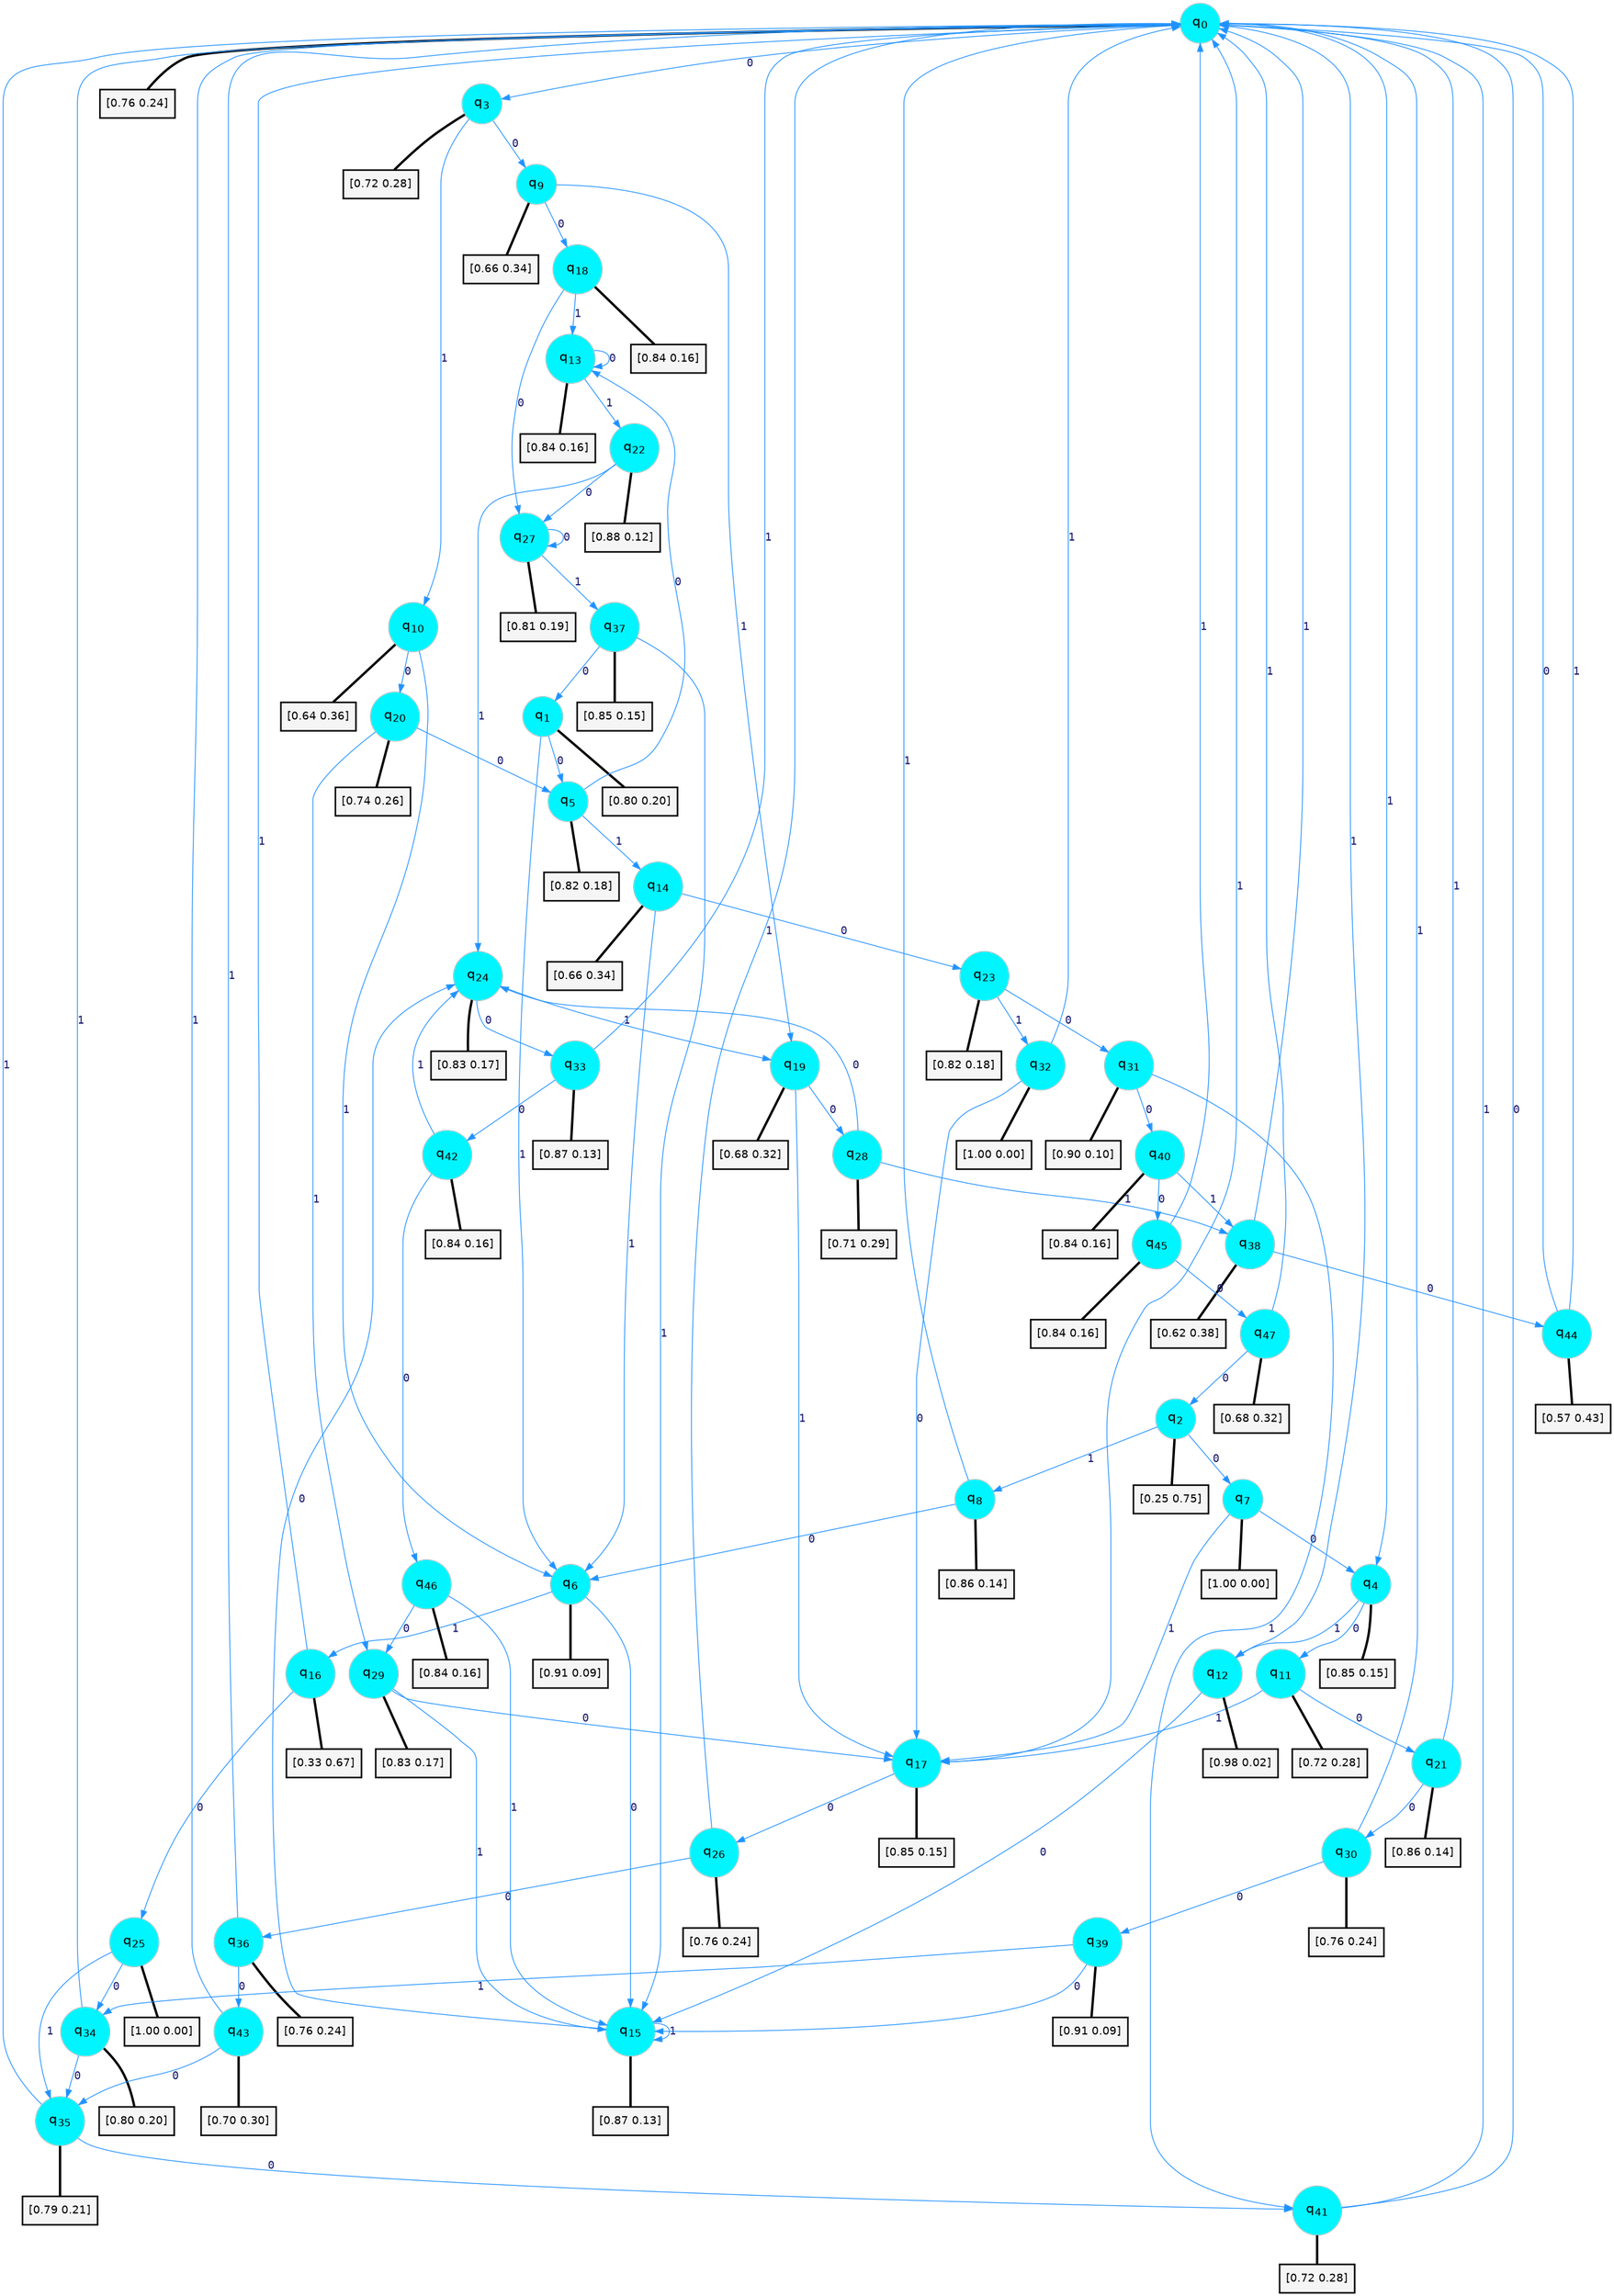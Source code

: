 digraph G {
graph [
bgcolor=transparent, dpi=300, rankdir=TD, size="40,25"];
node [
color=gray, fillcolor=turquoise1, fontcolor=black, fontname=Helvetica, fontsize=16, fontweight=bold, shape=circle, style=filled];
edge [
arrowsize=1, color=dodgerblue1, fontcolor=midnightblue, fontname=courier, fontweight=bold, penwidth=1, style=solid, weight=20];
0[label=<q<SUB>0</SUB>>];
1[label=<q<SUB>1</SUB>>];
2[label=<q<SUB>2</SUB>>];
3[label=<q<SUB>3</SUB>>];
4[label=<q<SUB>4</SUB>>];
5[label=<q<SUB>5</SUB>>];
6[label=<q<SUB>6</SUB>>];
7[label=<q<SUB>7</SUB>>];
8[label=<q<SUB>8</SUB>>];
9[label=<q<SUB>9</SUB>>];
10[label=<q<SUB>10</SUB>>];
11[label=<q<SUB>11</SUB>>];
12[label=<q<SUB>12</SUB>>];
13[label=<q<SUB>13</SUB>>];
14[label=<q<SUB>14</SUB>>];
15[label=<q<SUB>15</SUB>>];
16[label=<q<SUB>16</SUB>>];
17[label=<q<SUB>17</SUB>>];
18[label=<q<SUB>18</SUB>>];
19[label=<q<SUB>19</SUB>>];
20[label=<q<SUB>20</SUB>>];
21[label=<q<SUB>21</SUB>>];
22[label=<q<SUB>22</SUB>>];
23[label=<q<SUB>23</SUB>>];
24[label=<q<SUB>24</SUB>>];
25[label=<q<SUB>25</SUB>>];
26[label=<q<SUB>26</SUB>>];
27[label=<q<SUB>27</SUB>>];
28[label=<q<SUB>28</SUB>>];
29[label=<q<SUB>29</SUB>>];
30[label=<q<SUB>30</SUB>>];
31[label=<q<SUB>31</SUB>>];
32[label=<q<SUB>32</SUB>>];
33[label=<q<SUB>33</SUB>>];
34[label=<q<SUB>34</SUB>>];
35[label=<q<SUB>35</SUB>>];
36[label=<q<SUB>36</SUB>>];
37[label=<q<SUB>37</SUB>>];
38[label=<q<SUB>38</SUB>>];
39[label=<q<SUB>39</SUB>>];
40[label=<q<SUB>40</SUB>>];
41[label=<q<SUB>41</SUB>>];
42[label=<q<SUB>42</SUB>>];
43[label=<q<SUB>43</SUB>>];
44[label=<q<SUB>44</SUB>>];
45[label=<q<SUB>45</SUB>>];
46[label=<q<SUB>46</SUB>>];
47[label=<q<SUB>47</SUB>>];
48[label="[0.76 0.24]", shape=box,fontcolor=black, fontname=Helvetica, fontsize=14, penwidth=2, fillcolor=whitesmoke,color=black];
49[label="[0.80 0.20]", shape=box,fontcolor=black, fontname=Helvetica, fontsize=14, penwidth=2, fillcolor=whitesmoke,color=black];
50[label="[0.25 0.75]", shape=box,fontcolor=black, fontname=Helvetica, fontsize=14, penwidth=2, fillcolor=whitesmoke,color=black];
51[label="[0.72 0.28]", shape=box,fontcolor=black, fontname=Helvetica, fontsize=14, penwidth=2, fillcolor=whitesmoke,color=black];
52[label="[0.85 0.15]", shape=box,fontcolor=black, fontname=Helvetica, fontsize=14, penwidth=2, fillcolor=whitesmoke,color=black];
53[label="[0.82 0.18]", shape=box,fontcolor=black, fontname=Helvetica, fontsize=14, penwidth=2, fillcolor=whitesmoke,color=black];
54[label="[0.91 0.09]", shape=box,fontcolor=black, fontname=Helvetica, fontsize=14, penwidth=2, fillcolor=whitesmoke,color=black];
55[label="[1.00 0.00]", shape=box,fontcolor=black, fontname=Helvetica, fontsize=14, penwidth=2, fillcolor=whitesmoke,color=black];
56[label="[0.86 0.14]", shape=box,fontcolor=black, fontname=Helvetica, fontsize=14, penwidth=2, fillcolor=whitesmoke,color=black];
57[label="[0.66 0.34]", shape=box,fontcolor=black, fontname=Helvetica, fontsize=14, penwidth=2, fillcolor=whitesmoke,color=black];
58[label="[0.64 0.36]", shape=box,fontcolor=black, fontname=Helvetica, fontsize=14, penwidth=2, fillcolor=whitesmoke,color=black];
59[label="[0.72 0.28]", shape=box,fontcolor=black, fontname=Helvetica, fontsize=14, penwidth=2, fillcolor=whitesmoke,color=black];
60[label="[0.98 0.02]", shape=box,fontcolor=black, fontname=Helvetica, fontsize=14, penwidth=2, fillcolor=whitesmoke,color=black];
61[label="[0.84 0.16]", shape=box,fontcolor=black, fontname=Helvetica, fontsize=14, penwidth=2, fillcolor=whitesmoke,color=black];
62[label="[0.66 0.34]", shape=box,fontcolor=black, fontname=Helvetica, fontsize=14, penwidth=2, fillcolor=whitesmoke,color=black];
63[label="[0.87 0.13]", shape=box,fontcolor=black, fontname=Helvetica, fontsize=14, penwidth=2, fillcolor=whitesmoke,color=black];
64[label="[0.33 0.67]", shape=box,fontcolor=black, fontname=Helvetica, fontsize=14, penwidth=2, fillcolor=whitesmoke,color=black];
65[label="[0.85 0.15]", shape=box,fontcolor=black, fontname=Helvetica, fontsize=14, penwidth=2, fillcolor=whitesmoke,color=black];
66[label="[0.84 0.16]", shape=box,fontcolor=black, fontname=Helvetica, fontsize=14, penwidth=2, fillcolor=whitesmoke,color=black];
67[label="[0.68 0.32]", shape=box,fontcolor=black, fontname=Helvetica, fontsize=14, penwidth=2, fillcolor=whitesmoke,color=black];
68[label="[0.74 0.26]", shape=box,fontcolor=black, fontname=Helvetica, fontsize=14, penwidth=2, fillcolor=whitesmoke,color=black];
69[label="[0.86 0.14]", shape=box,fontcolor=black, fontname=Helvetica, fontsize=14, penwidth=2, fillcolor=whitesmoke,color=black];
70[label="[0.88 0.12]", shape=box,fontcolor=black, fontname=Helvetica, fontsize=14, penwidth=2, fillcolor=whitesmoke,color=black];
71[label="[0.82 0.18]", shape=box,fontcolor=black, fontname=Helvetica, fontsize=14, penwidth=2, fillcolor=whitesmoke,color=black];
72[label="[0.83 0.17]", shape=box,fontcolor=black, fontname=Helvetica, fontsize=14, penwidth=2, fillcolor=whitesmoke,color=black];
73[label="[1.00 0.00]", shape=box,fontcolor=black, fontname=Helvetica, fontsize=14, penwidth=2, fillcolor=whitesmoke,color=black];
74[label="[0.76 0.24]", shape=box,fontcolor=black, fontname=Helvetica, fontsize=14, penwidth=2, fillcolor=whitesmoke,color=black];
75[label="[0.81 0.19]", shape=box,fontcolor=black, fontname=Helvetica, fontsize=14, penwidth=2, fillcolor=whitesmoke,color=black];
76[label="[0.71 0.29]", shape=box,fontcolor=black, fontname=Helvetica, fontsize=14, penwidth=2, fillcolor=whitesmoke,color=black];
77[label="[0.83 0.17]", shape=box,fontcolor=black, fontname=Helvetica, fontsize=14, penwidth=2, fillcolor=whitesmoke,color=black];
78[label="[0.76 0.24]", shape=box,fontcolor=black, fontname=Helvetica, fontsize=14, penwidth=2, fillcolor=whitesmoke,color=black];
79[label="[0.90 0.10]", shape=box,fontcolor=black, fontname=Helvetica, fontsize=14, penwidth=2, fillcolor=whitesmoke,color=black];
80[label="[1.00 0.00]", shape=box,fontcolor=black, fontname=Helvetica, fontsize=14, penwidth=2, fillcolor=whitesmoke,color=black];
81[label="[0.87 0.13]", shape=box,fontcolor=black, fontname=Helvetica, fontsize=14, penwidth=2, fillcolor=whitesmoke,color=black];
82[label="[0.80 0.20]", shape=box,fontcolor=black, fontname=Helvetica, fontsize=14, penwidth=2, fillcolor=whitesmoke,color=black];
83[label="[0.79 0.21]", shape=box,fontcolor=black, fontname=Helvetica, fontsize=14, penwidth=2, fillcolor=whitesmoke,color=black];
84[label="[0.76 0.24]", shape=box,fontcolor=black, fontname=Helvetica, fontsize=14, penwidth=2, fillcolor=whitesmoke,color=black];
85[label="[0.85 0.15]", shape=box,fontcolor=black, fontname=Helvetica, fontsize=14, penwidth=2, fillcolor=whitesmoke,color=black];
86[label="[0.62 0.38]", shape=box,fontcolor=black, fontname=Helvetica, fontsize=14, penwidth=2, fillcolor=whitesmoke,color=black];
87[label="[0.91 0.09]", shape=box,fontcolor=black, fontname=Helvetica, fontsize=14, penwidth=2, fillcolor=whitesmoke,color=black];
88[label="[0.84 0.16]", shape=box,fontcolor=black, fontname=Helvetica, fontsize=14, penwidth=2, fillcolor=whitesmoke,color=black];
89[label="[0.72 0.28]", shape=box,fontcolor=black, fontname=Helvetica, fontsize=14, penwidth=2, fillcolor=whitesmoke,color=black];
90[label="[0.84 0.16]", shape=box,fontcolor=black, fontname=Helvetica, fontsize=14, penwidth=2, fillcolor=whitesmoke,color=black];
91[label="[0.70 0.30]", shape=box,fontcolor=black, fontname=Helvetica, fontsize=14, penwidth=2, fillcolor=whitesmoke,color=black];
92[label="[0.57 0.43]", shape=box,fontcolor=black, fontname=Helvetica, fontsize=14, penwidth=2, fillcolor=whitesmoke,color=black];
93[label="[0.84 0.16]", shape=box,fontcolor=black, fontname=Helvetica, fontsize=14, penwidth=2, fillcolor=whitesmoke,color=black];
94[label="[0.84 0.16]", shape=box,fontcolor=black, fontname=Helvetica, fontsize=14, penwidth=2, fillcolor=whitesmoke,color=black];
95[label="[0.68 0.32]", shape=box,fontcolor=black, fontname=Helvetica, fontsize=14, penwidth=2, fillcolor=whitesmoke,color=black];
0->3 [label=0];
0->4 [label=1];
0->48 [arrowhead=none, penwidth=3,color=black];
1->5 [label=0];
1->6 [label=1];
1->49 [arrowhead=none, penwidth=3,color=black];
2->7 [label=0];
2->8 [label=1];
2->50 [arrowhead=none, penwidth=3,color=black];
3->9 [label=0];
3->10 [label=1];
3->51 [arrowhead=none, penwidth=3,color=black];
4->11 [label=0];
4->12 [label=1];
4->52 [arrowhead=none, penwidth=3,color=black];
5->13 [label=0];
5->14 [label=1];
5->53 [arrowhead=none, penwidth=3,color=black];
6->15 [label=0];
6->16 [label=1];
6->54 [arrowhead=none, penwidth=3,color=black];
7->4 [label=0];
7->17 [label=1];
7->55 [arrowhead=none, penwidth=3,color=black];
8->6 [label=0];
8->0 [label=1];
8->56 [arrowhead=none, penwidth=3,color=black];
9->18 [label=0];
9->19 [label=1];
9->57 [arrowhead=none, penwidth=3,color=black];
10->20 [label=0];
10->6 [label=1];
10->58 [arrowhead=none, penwidth=3,color=black];
11->21 [label=0];
11->17 [label=1];
11->59 [arrowhead=none, penwidth=3,color=black];
12->15 [label=0];
12->0 [label=1];
12->60 [arrowhead=none, penwidth=3,color=black];
13->13 [label=0];
13->22 [label=1];
13->61 [arrowhead=none, penwidth=3,color=black];
14->23 [label=0];
14->6 [label=1];
14->62 [arrowhead=none, penwidth=3,color=black];
15->24 [label=0];
15->15 [label=1];
15->63 [arrowhead=none, penwidth=3,color=black];
16->25 [label=0];
16->0 [label=1];
16->64 [arrowhead=none, penwidth=3,color=black];
17->26 [label=0];
17->0 [label=1];
17->65 [arrowhead=none, penwidth=3,color=black];
18->27 [label=0];
18->13 [label=1];
18->66 [arrowhead=none, penwidth=3,color=black];
19->28 [label=0];
19->17 [label=1];
19->67 [arrowhead=none, penwidth=3,color=black];
20->5 [label=0];
20->29 [label=1];
20->68 [arrowhead=none, penwidth=3,color=black];
21->30 [label=0];
21->0 [label=1];
21->69 [arrowhead=none, penwidth=3,color=black];
22->27 [label=0];
22->24 [label=1];
22->70 [arrowhead=none, penwidth=3,color=black];
23->31 [label=0];
23->32 [label=1];
23->71 [arrowhead=none, penwidth=3,color=black];
24->33 [label=0];
24->19 [label=1];
24->72 [arrowhead=none, penwidth=3,color=black];
25->34 [label=0];
25->35 [label=1];
25->73 [arrowhead=none, penwidth=3,color=black];
26->36 [label=0];
26->0 [label=1];
26->74 [arrowhead=none, penwidth=3,color=black];
27->27 [label=0];
27->37 [label=1];
27->75 [arrowhead=none, penwidth=3,color=black];
28->24 [label=0];
28->38 [label=1];
28->76 [arrowhead=none, penwidth=3,color=black];
29->17 [label=0];
29->15 [label=1];
29->77 [arrowhead=none, penwidth=3,color=black];
30->39 [label=0];
30->0 [label=1];
30->78 [arrowhead=none, penwidth=3,color=black];
31->40 [label=0];
31->41 [label=1];
31->79 [arrowhead=none, penwidth=3,color=black];
32->17 [label=0];
32->0 [label=1];
32->80 [arrowhead=none, penwidth=3,color=black];
33->42 [label=0];
33->0 [label=1];
33->81 [arrowhead=none, penwidth=3,color=black];
34->35 [label=0];
34->0 [label=1];
34->82 [arrowhead=none, penwidth=3,color=black];
35->41 [label=0];
35->0 [label=1];
35->83 [arrowhead=none, penwidth=3,color=black];
36->43 [label=0];
36->0 [label=1];
36->84 [arrowhead=none, penwidth=3,color=black];
37->1 [label=0];
37->15 [label=1];
37->85 [arrowhead=none, penwidth=3,color=black];
38->44 [label=0];
38->0 [label=1];
38->86 [arrowhead=none, penwidth=3,color=black];
39->15 [label=0];
39->34 [label=1];
39->87 [arrowhead=none, penwidth=3,color=black];
40->45 [label=0];
40->38 [label=1];
40->88 [arrowhead=none, penwidth=3,color=black];
41->0 [label=0];
41->0 [label=1];
41->89 [arrowhead=none, penwidth=3,color=black];
42->46 [label=0];
42->24 [label=1];
42->90 [arrowhead=none, penwidth=3,color=black];
43->35 [label=0];
43->0 [label=1];
43->91 [arrowhead=none, penwidth=3,color=black];
44->0 [label=0];
44->0 [label=1];
44->92 [arrowhead=none, penwidth=3,color=black];
45->47 [label=0];
45->0 [label=1];
45->93 [arrowhead=none, penwidth=3,color=black];
46->29 [label=0];
46->15 [label=1];
46->94 [arrowhead=none, penwidth=3,color=black];
47->2 [label=0];
47->0 [label=1];
47->95 [arrowhead=none, penwidth=3,color=black];
}
